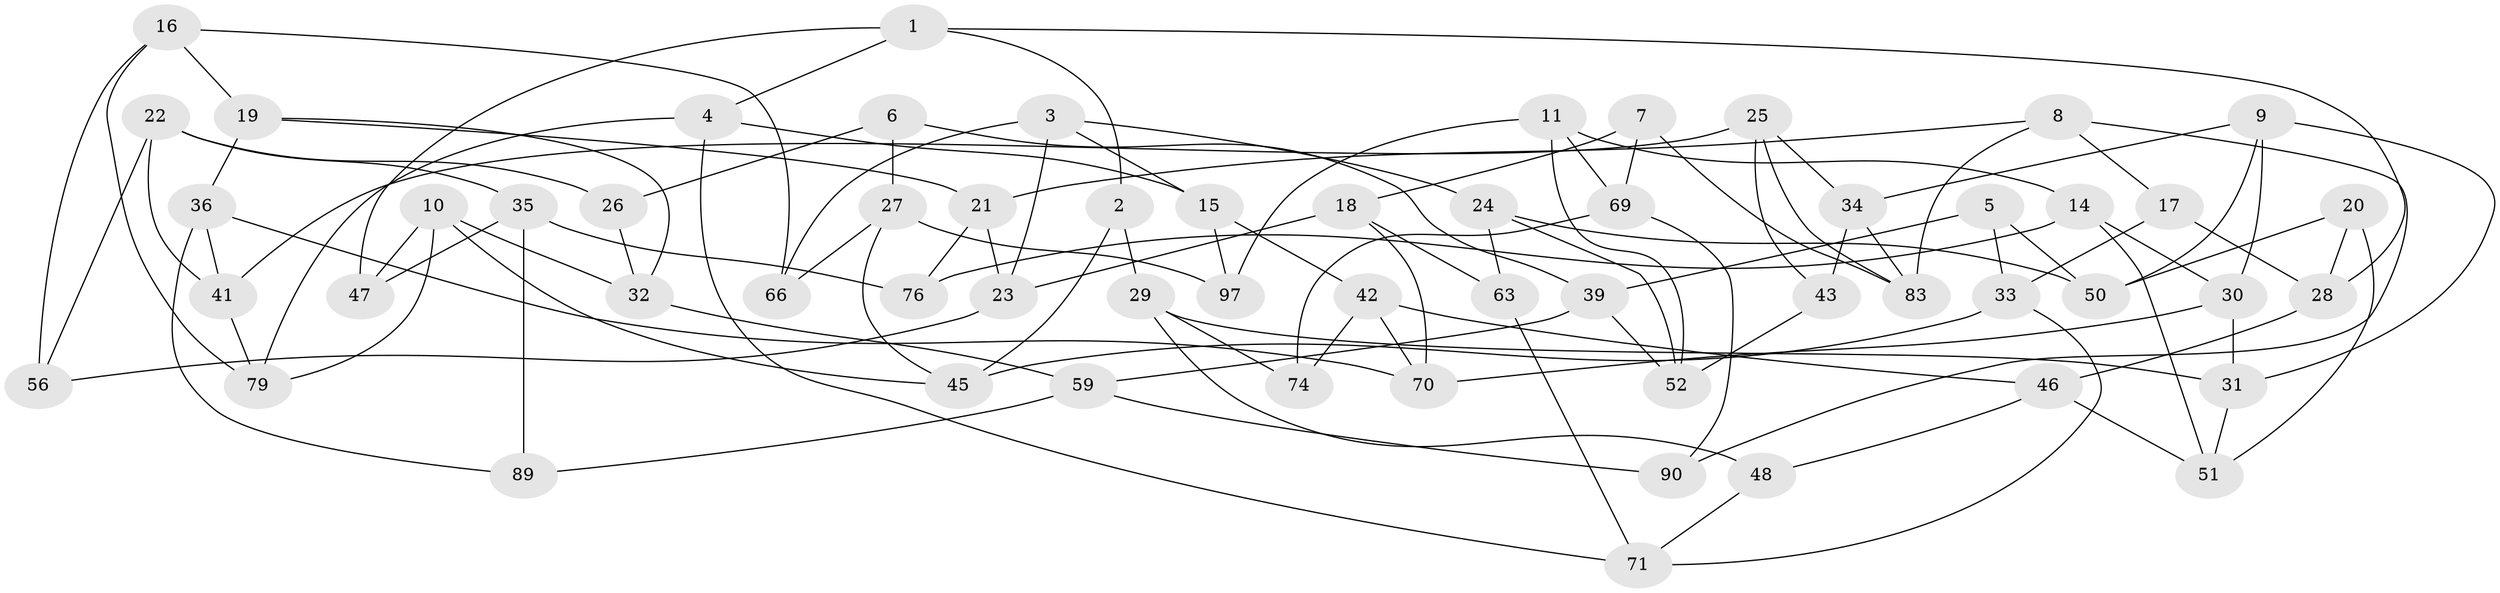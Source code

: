 // original degree distribution, {3: 1.0}
// Generated by graph-tools (version 1.1) at 2025/11/02/21/25 10:11:15]
// undirected, 59 vertices, 109 edges
graph export_dot {
graph [start="1"]
  node [color=gray90,style=filled];
  1 [super="+13"];
  2;
  3 [super="+38"];
  4 [super="+96"];
  5;
  6;
  7;
  8 [super="+12"];
  9 [super="+62"];
  10 [super="+99"];
  11 [super="+37"];
  14 [super="+64"];
  15 [super="+44"];
  16 [super="+84"];
  17;
  18 [super="+75"];
  19 [super="+82"];
  20;
  21 [super="+88"];
  22 [super="+53"];
  23 [super="+77"];
  24 [super="+86"];
  25 [super="+80"];
  26;
  27 [super="+67"];
  28 [super="+55"];
  29 [super="+54"];
  30 [super="+73"];
  31 [super="+72"];
  32 [super="+65"];
  33 [super="+68"];
  34 [super="+40"];
  35 [super="+60"];
  36 [super="+58"];
  39 [super="+87"];
  41 [super="+100"];
  42 [super="+81"];
  43;
  45 [super="+49"];
  46 [super="+61"];
  47;
  48;
  50 [super="+57"];
  51 [super="+91"];
  52 [super="+78"];
  56;
  59 [super="+93"];
  63;
  66;
  69 [super="+85"];
  70 [super="+92"];
  71 [super="+95"];
  74;
  76;
  79 [super="+98"];
  83 [super="+94"];
  89;
  90;
  97;
  1 -- 47;
  1 -- 28;
  1 -- 2;
  1 -- 4;
  2 -- 45;
  2 -- 29;
  3 -- 15;
  3 -- 24;
  3 -- 66;
  3 -- 23;
  4 -- 79;
  4 -- 71;
  4 -- 15;
  5 -- 39;
  5 -- 50;
  5 -- 33;
  6 -- 27;
  6 -- 26;
  6 -- 39;
  7 -- 83;
  7 -- 69;
  7 -- 18;
  8 -- 17;
  8 -- 90;
  8 -- 21;
  8 -- 83;
  9 -- 30;
  9 -- 34;
  9 -- 31;
  9 -- 50;
  10 -- 45;
  10 -- 47;
  10 -- 32;
  10 -- 79;
  11 -- 97;
  11 -- 69;
  11 -- 52;
  11 -- 14;
  14 -- 76;
  14 -- 51;
  14 -- 30;
  15 -- 97;
  15 -- 42;
  16 -- 79;
  16 -- 66;
  16 -- 56;
  16 -- 19;
  17 -- 33;
  17 -- 28;
  18 -- 63;
  18 -- 23;
  18 -- 70;
  19 -- 21;
  19 -- 32;
  19 -- 36;
  20 -- 51;
  20 -- 50;
  20 -- 28;
  21 -- 76;
  21 -- 23;
  22 -- 56;
  22 -- 41;
  22 -- 26;
  22 -- 35;
  23 -- 56;
  24 -- 50;
  24 -- 63;
  24 -- 52;
  25 -- 43;
  25 -- 34;
  25 -- 83;
  25 -- 41;
  26 -- 32;
  27 -- 97;
  27 -- 66;
  27 -- 45;
  28 -- 46;
  29 -- 31;
  29 -- 48;
  29 -- 74;
  30 -- 31;
  30 -- 70;
  31 -- 51;
  32 -- 59;
  33 -- 71;
  33 -- 45;
  34 -- 83;
  34 -- 43;
  35 -- 89;
  35 -- 76;
  35 -- 47;
  36 -- 70;
  36 -- 89;
  36 -- 41;
  39 -- 59;
  39 -- 52;
  41 -- 79;
  42 -- 74;
  42 -- 70;
  42 -- 46;
  43 -- 52;
  46 -- 51;
  46 -- 48;
  48 -- 71;
  59 -- 89;
  59 -- 90;
  63 -- 71;
  69 -- 74;
  69 -- 90;
}
